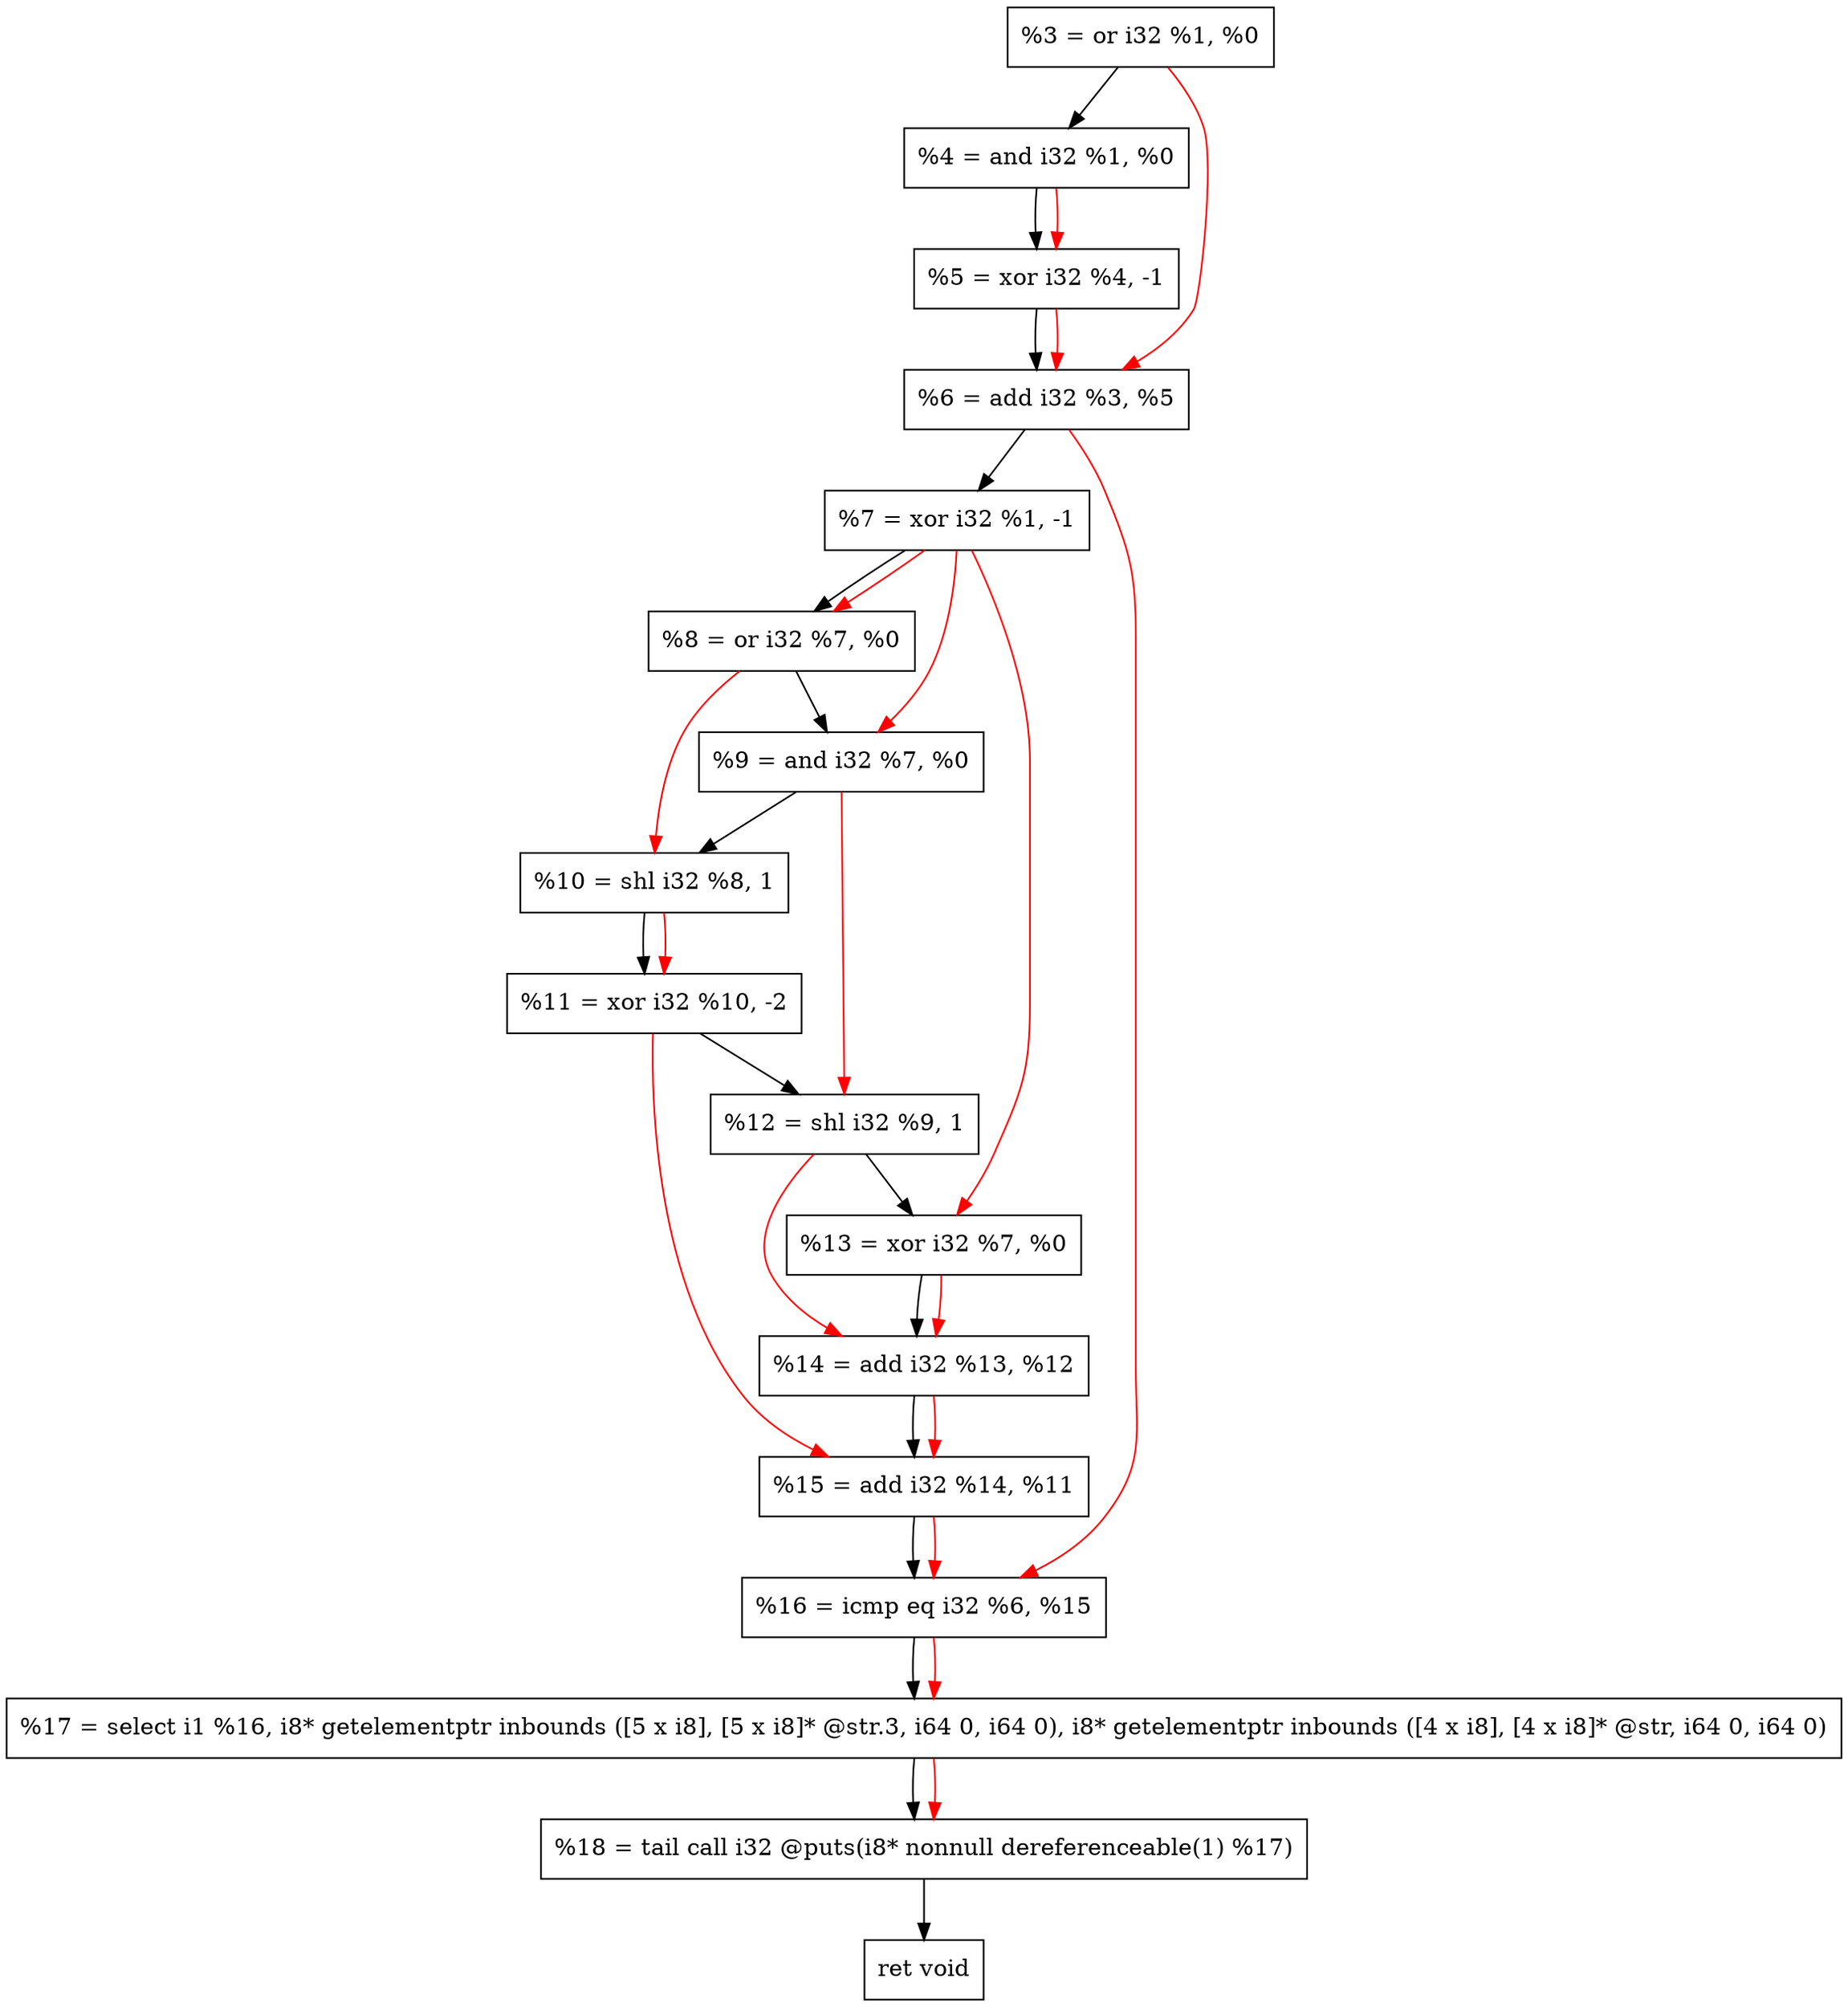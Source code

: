 digraph "DFG for'crackme' function" {
	Node0x10d8360[shape=record, label="  %3 = or i32 %1, %0"];
	Node0x10d83d0[shape=record, label="  %4 = and i32 %1, %0"];
	Node0x10d8aa0[shape=record, label="  %5 = xor i32 %4, -1"];
	Node0x10d8b10[shape=record, label="  %6 = add i32 %3, %5"];
	Node0x10d8b80[shape=record, label="  %7 = xor i32 %1, -1"];
	Node0x10d8bf0[shape=record, label="  %8 = or i32 %7, %0"];
	Node0x10d8c60[shape=record, label="  %9 = and i32 %7, %0"];
	Node0x10d8d00[shape=record, label="  %10 = shl i32 %8, 1"];
	Node0x10d8da0[shape=record, label="  %11 = xor i32 %10, -2"];
	Node0x10d8e10[shape=record, label="  %12 = shl i32 %9, 1"];
	Node0x10d8e80[shape=record, label="  %13 = xor i32 %7, %0"];
	Node0x10d8ef0[shape=record, label="  %14 = add i32 %13, %12"];
	Node0x10d8f60[shape=record, label="  %15 = add i32 %14, %11"];
	Node0x10d8fd0[shape=record, label="  %16 = icmp eq i32 %6, %15"];
	Node0x1079268[shape=record, label="  %17 = select i1 %16, i8* getelementptr inbounds ([5 x i8], [5 x i8]* @str.3, i64 0, i64 0), i8* getelementptr inbounds ([4 x i8], [4 x i8]* @str, i64 0, i64 0)"];
	Node0x10d9470[shape=record, label="  %18 = tail call i32 @puts(i8* nonnull dereferenceable(1) %17)"];
	Node0x10d94c0[shape=record, label="  ret void"];
	Node0x10d8360 -> Node0x10d83d0;
	Node0x10d83d0 -> Node0x10d8aa0;
	Node0x10d8aa0 -> Node0x10d8b10;
	Node0x10d8b10 -> Node0x10d8b80;
	Node0x10d8b80 -> Node0x10d8bf0;
	Node0x10d8bf0 -> Node0x10d8c60;
	Node0x10d8c60 -> Node0x10d8d00;
	Node0x10d8d00 -> Node0x10d8da0;
	Node0x10d8da0 -> Node0x10d8e10;
	Node0x10d8e10 -> Node0x10d8e80;
	Node0x10d8e80 -> Node0x10d8ef0;
	Node0x10d8ef0 -> Node0x10d8f60;
	Node0x10d8f60 -> Node0x10d8fd0;
	Node0x10d8fd0 -> Node0x1079268;
	Node0x1079268 -> Node0x10d9470;
	Node0x10d9470 -> Node0x10d94c0;
edge [color=red]
	Node0x10d83d0 -> Node0x10d8aa0;
	Node0x10d8360 -> Node0x10d8b10;
	Node0x10d8aa0 -> Node0x10d8b10;
	Node0x10d8b80 -> Node0x10d8bf0;
	Node0x10d8b80 -> Node0x10d8c60;
	Node0x10d8bf0 -> Node0x10d8d00;
	Node0x10d8d00 -> Node0x10d8da0;
	Node0x10d8c60 -> Node0x10d8e10;
	Node0x10d8b80 -> Node0x10d8e80;
	Node0x10d8e80 -> Node0x10d8ef0;
	Node0x10d8e10 -> Node0x10d8ef0;
	Node0x10d8ef0 -> Node0x10d8f60;
	Node0x10d8da0 -> Node0x10d8f60;
	Node0x10d8b10 -> Node0x10d8fd0;
	Node0x10d8f60 -> Node0x10d8fd0;
	Node0x10d8fd0 -> Node0x1079268;
	Node0x1079268 -> Node0x10d9470;
}
